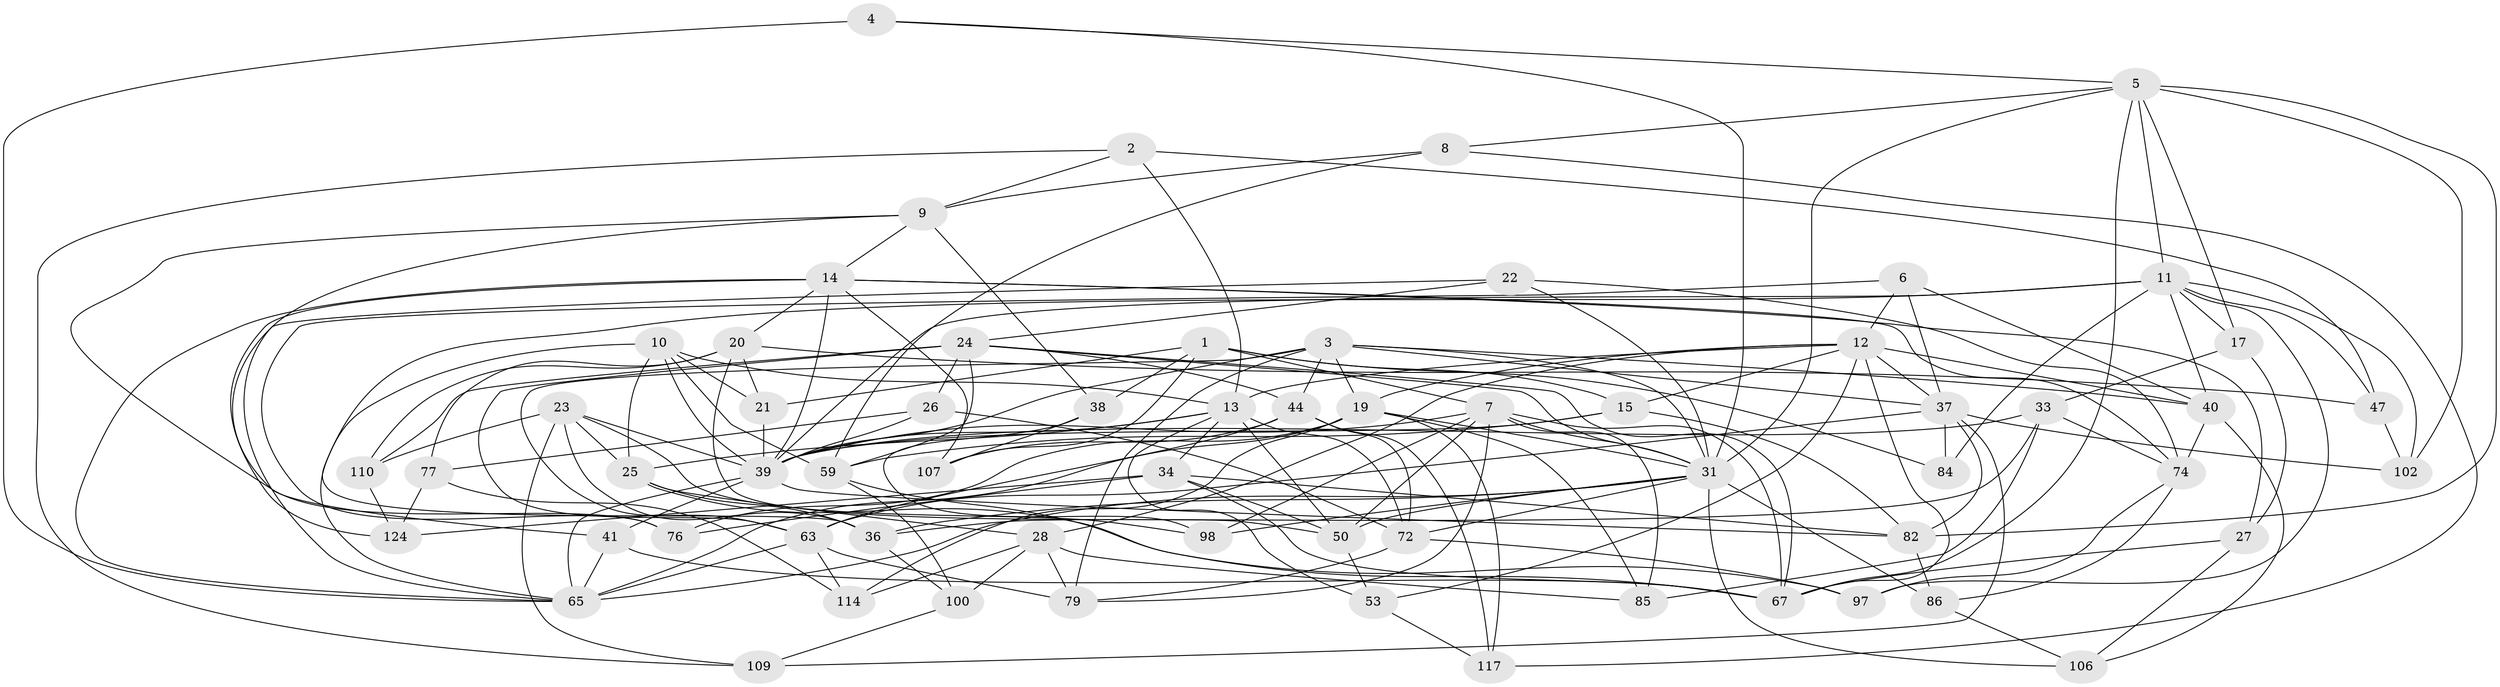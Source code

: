 // original degree distribution, {4: 1.0}
// Generated by graph-tools (version 1.1) at 2025/16/03/09/25 04:16:41]
// undirected, 63 vertices, 180 edges
graph export_dot {
graph [start="1"]
  node [color=gray90,style=filled];
  1 [super="+43"];
  2;
  3 [super="+52"];
  4;
  5 [super="+64"];
  6;
  7 [super="+81"];
  8;
  9 [super="+113"];
  10 [super="+119"];
  11 [super="+88+71+51"];
  12 [super="+16+105"];
  13 [super="+80+58"];
  14 [super="+30+62"];
  15 [super="+35+18"];
  17;
  19 [super="+78+29"];
  20 [super="+90"];
  21;
  22;
  23 [super="+83"];
  24 [super="+92+111"];
  25 [super="+115"];
  26;
  27;
  28 [super="+66"];
  31 [super="+68+46+42"];
  33 [super="+116"];
  34 [super="+56"];
  36 [super="+104"];
  37 [super="+91+54"];
  38;
  39 [super="+61+55+45+94"];
  40 [super="+57"];
  41;
  44 [super="+48"];
  47;
  50 [super="+99"];
  53;
  59 [super="+60"];
  63 [super="+126+120"];
  65 [super="+75+87+95"];
  67 [super="+70"];
  72 [super="+73"];
  74 [super="+108"];
  76;
  77;
  79 [super="+101"];
  82 [super="+103"];
  84;
  85;
  86;
  97;
  98;
  100;
  102;
  106;
  107;
  109;
  110;
  114;
  117;
  124;
  1 -- 84 [weight=2];
  1 -- 15 [weight=2];
  1 -- 107;
  1 -- 21;
  1 -- 38;
  1 -- 7;
  2 -- 9;
  2 -- 47;
  2 -- 13;
  2 -- 109;
  3 -- 79;
  3 -- 37;
  3 -- 19;
  3 -- 40;
  3 -- 44;
  3 -- 63;
  3 -- 31;
  3 -- 39;
  4 -- 31;
  4 -- 65 [weight=2];
  4 -- 5;
  5 -- 17;
  5 -- 102;
  5 -- 11;
  5 -- 82;
  5 -- 8;
  5 -- 31;
  5 -- 67;
  6 -- 40;
  6 -- 76;
  6 -- 12;
  6 -- 37;
  7 -- 85;
  7 -- 39;
  7 -- 50;
  7 -- 98;
  7 -- 67;
  7 -- 31;
  7 -- 79;
  8 -- 59;
  8 -- 117;
  8 -- 9;
  9 -- 14;
  9 -- 41;
  9 -- 76;
  9 -- 38;
  10 -- 59;
  10 -- 13;
  10 -- 21;
  10 -- 39;
  10 -- 65;
  10 -- 25;
  11 -- 17;
  11 -- 97;
  11 -- 102;
  11 -- 84;
  11 -- 47;
  11 -- 40;
  11 -- 36;
  11 -- 39 [weight=2];
  12 -- 19;
  12 -- 40;
  12 -- 28;
  12 -- 53;
  12 -- 13 [weight=2];
  12 -- 67;
  12 -- 37;
  12 -- 15;
  13 -- 50;
  13 -- 39;
  13 -- 34;
  13 -- 53;
  13 -- 25;
  13 -- 72;
  14 -- 107;
  14 -- 65;
  14 -- 74;
  14 -- 27;
  14 -- 124;
  14 -- 20;
  14 -- 39;
  15 -- 59;
  15 -- 82;
  15 -- 39;
  17 -- 27;
  17 -- 33;
  19 -- 76;
  19 -- 117;
  19 -- 114;
  19 -- 85;
  19 -- 65;
  19 -- 31;
  20 -- 47;
  20 -- 50;
  20 -- 77;
  20 -- 21;
  20 -- 110;
  21 -- 39;
  22 -- 24;
  22 -- 65;
  22 -- 74;
  22 -- 31;
  23 -- 109;
  23 -- 98;
  23 -- 36;
  23 -- 110;
  23 -- 39;
  23 -- 25;
  24 -- 110;
  24 -- 26;
  24 -- 44;
  24 -- 63;
  24 -- 59;
  24 -- 67;
  24 -- 31;
  25 -- 97;
  25 -- 36;
  25 -- 28;
  26 -- 77;
  26 -- 72;
  26 -- 39;
  27 -- 106;
  27 -- 67;
  28 -- 114;
  28 -- 79;
  28 -- 100;
  28 -- 85;
  31 -- 86;
  31 -- 98;
  31 -- 65;
  31 -- 50;
  31 -- 36;
  31 -- 106;
  31 -- 72;
  33 -- 85;
  33 -- 39 [weight=2];
  33 -- 74;
  33 -- 36;
  34 -- 67;
  34 -- 76;
  34 -- 124;
  34 -- 50;
  34 -- 82;
  36 -- 100;
  37 -- 82;
  37 -- 102;
  37 -- 63;
  37 -- 109;
  37 -- 84;
  38 -- 98;
  38 -- 107;
  39 -- 82;
  39 -- 65;
  39 -- 41;
  40 -- 106;
  40 -- 74;
  41 -- 65;
  41 -- 67;
  44 -- 107;
  44 -- 117;
  44 -- 63;
  44 -- 72;
  47 -- 102;
  50 -- 53;
  53 -- 117;
  59 -- 100;
  59 -- 67;
  63 -- 79 [weight=2];
  63 -- 65;
  63 -- 114;
  72 -- 97;
  72 -- 79;
  74 -- 97;
  74 -- 86;
  77 -- 114;
  77 -- 124;
  82 -- 86;
  86 -- 106;
  100 -- 109;
  110 -- 124;
}

